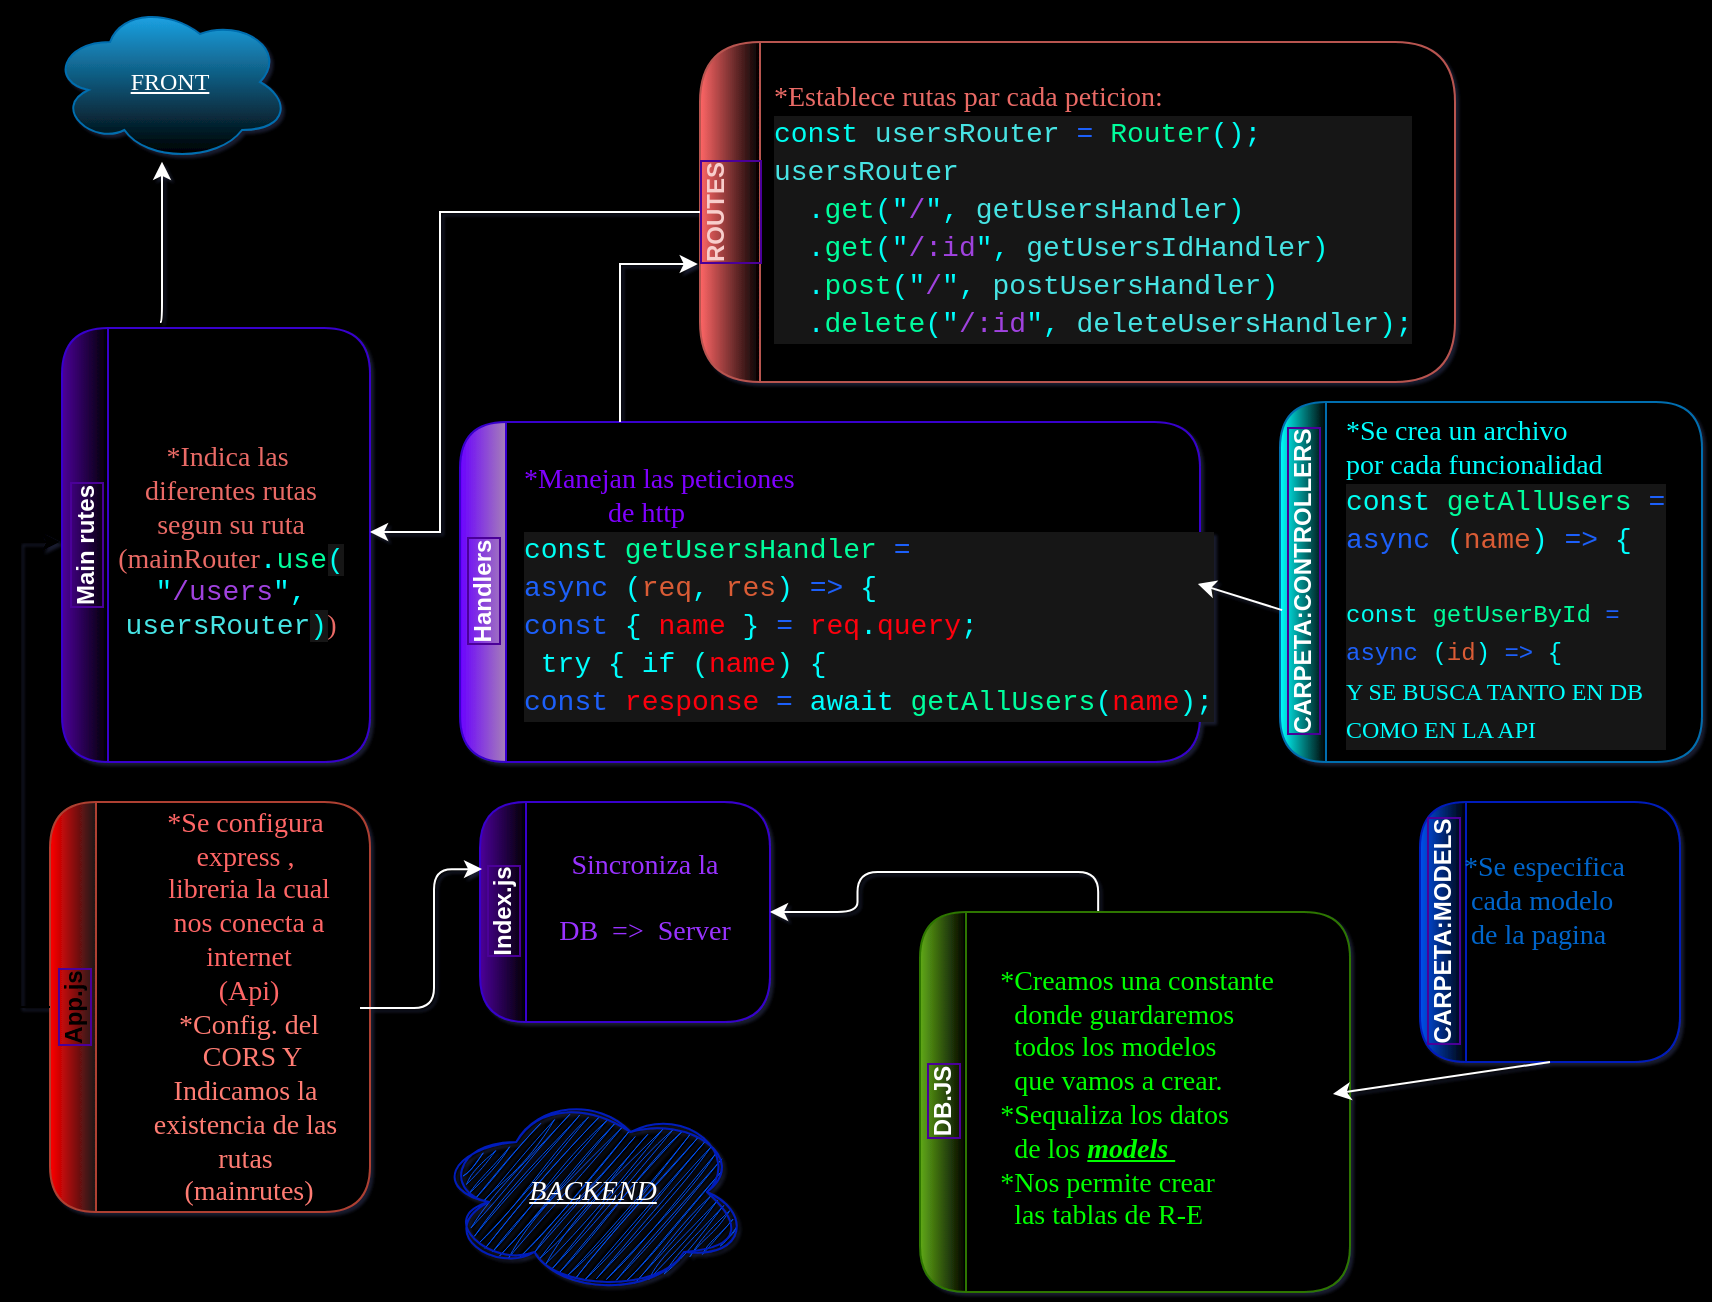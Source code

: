 <mxfile version="21.5.2" type="github">
  <diagram id="R2lEEEUBdFMjLlhIrx00" name="Page-1">
    <mxGraphModel dx="880" dy="490" grid="1" gridSize="10" guides="1" tooltips="1" connect="1" arrows="1" fold="1" page="1" pageScale="1" pageWidth="850" pageHeight="1100" background="#000000" math="0" shadow="1" extFonts="Permanent Marker^https://fonts.googleapis.com/css?family=Permanent+Marker">
      <root>
        <mxCell id="0" />
        <mxCell id="1" parent="0" />
        <mxCell id="7E1r3Ql1fIFvwaNYg_f9-37" value="Index.js" style="swimlane;horizontal=0;whiteSpace=wrap;html=1;labelBackgroundColor=none;labelBorderColor=#4C0099;fillColor=#4C0099;fontColor=#ffffff;strokeColor=#3700CC;gradientColor=#000000;gradientDirection=east;swimlaneFillColor=#000000;rounded=1;shadow=0;glass=0;swimlaneLine=1;arcSize=50;fontSize=12;" parent="1" vertex="1">
          <mxGeometry x="240" y="760" width="145" height="110" as="geometry">
            <mxRectangle x="270" y="230" width="40" height="80" as="alternateBounds" />
          </mxGeometry>
        </mxCell>
        <mxCell id="7E1r3Ql1fIFvwaNYg_f9-38" value="&lt;font color=&quot;#9933ff&quot; data-font-src=&quot;https://fonts.googleapis.com/css?family=Permanent+Marker&quot; face=&quot;Permanent Marker&quot; style=&quot;font-size: 14px;&quot;&gt;&lt;br style=&quot;font-size: 14px;&quot;&gt;Sincroniza la &lt;br style=&quot;font-size: 14px;&quot;&gt;&lt;br style=&quot;font-size: 14px;&quot;&gt;DB&amp;nbsp; =&amp;gt;&amp;nbsp; Server&lt;/font&gt;" style="text;html=1;align=center;verticalAlign=middle;resizable=0;points=[];autosize=1;strokeColor=none;fillColor=none;fontFamily=Comic Sans MS;fontSize=14;rounded=1;" parent="7E1r3Ql1fIFvwaNYg_f9-37" vertex="1">
          <mxGeometry x="22" width="120" height="80" as="geometry" />
        </mxCell>
        <mxCell id="7E1r3Ql1fIFvwaNYg_f9-42" value="" style="edgeStyle=orthogonalEdgeStyle;rounded=1;orthogonalLoop=1;jettySize=auto;html=1;entryX=1;entryY=0.5;entryDx=0;entryDy=0;exitX=0.403;exitY=0.006;exitDx=0;exitDy=0;exitPerimeter=0;strokeColor=#FFFFFF;" parent="1" source="7E1r3Ql1fIFvwaNYg_f9-59" target="7E1r3Ql1fIFvwaNYg_f9-37" edge="1">
          <mxGeometry relative="1" as="geometry">
            <mxPoint x="500" y="780" as="sourcePoint" />
            <mxPoint x="475" y="600" as="targetPoint" />
          </mxGeometry>
        </mxCell>
        <mxCell id="7E1r3Ql1fIFvwaNYg_f9-44" value="DB.JS&lt;br&gt;" style="swimlane;horizontal=0;whiteSpace=wrap;html=1;labelBackgroundColor=none;labelBorderColor=#4C0099;fillColor=#60a917;strokeColor=#2D7600;gradientDirection=east;swimlaneFillColor=#000000;rounded=1;fontColor=#ffffff;gradientColor=#000000;arcSize=50;" parent="1" vertex="1">
          <mxGeometry x="460" y="815" width="215" height="190" as="geometry" />
        </mxCell>
        <mxCell id="7E1r3Ql1fIFvwaNYg_f9-59" value="&lt;div style=&quot;text-align: left;&quot;&gt;&lt;font face=&quot;Permanent Marker&quot; color=&quot;#00ff00&quot;&gt;&lt;span style=&quot;font-size: 14px;&quot;&gt;&lt;br&gt;&lt;/span&gt;&lt;/font&gt;&lt;/div&gt;&lt;font color=&quot;#00ff00&quot; data-font-src=&quot;https://fonts.googleapis.com/css?family=Permanent+Marker&quot; face=&quot;Permanent Marker&quot; style=&quot;font-size: 14px;&quot;&gt;&lt;div style=&quot;text-align: left;&quot;&gt;&lt;span style=&quot;background-color: initial;&quot;&gt;*Creamos una constante&lt;/span&gt;&lt;/div&gt;&lt;div style=&quot;text-align: left;&quot;&gt;&lt;span style=&quot;background-color: initial;&quot;&gt;&amp;nbsp; donde guardaremos&amp;nbsp;&lt;/span&gt;&lt;/div&gt;&lt;div style=&quot;text-align: left;&quot;&gt;&lt;span style=&quot;background-color: initial;&quot;&gt;&amp;nbsp; todos los modelos&amp;nbsp;&lt;/span&gt;&lt;/div&gt;&lt;div style=&quot;text-align: left;&quot;&gt;&lt;span style=&quot;background-color: initial;&quot;&gt;&amp;nbsp; que vamos a crear.&lt;/span&gt;&lt;/div&gt;&lt;div style=&quot;text-align: left;&quot;&gt;&lt;span style=&quot;background-color: initial;&quot;&gt;*Sequaliza los datos&lt;/span&gt;&lt;/div&gt;&lt;div style=&quot;text-align: left;&quot;&gt;&lt;span style=&quot;background-color: initial;&quot;&gt;&amp;nbsp; de los&amp;nbsp;&lt;/span&gt;&lt;u style=&quot;background-color: initial;&quot;&gt;&lt;i&gt;&lt;b&gt;models&amp;nbsp;&lt;/b&gt;&lt;/i&gt;&lt;/u&gt;&lt;/div&gt;&lt;div style=&quot;text-align: left;&quot;&gt;*Nos permite crear&amp;nbsp;&lt;br style=&quot;color: rgb(255, 124, 115);&quot;&gt;&lt;span style=&quot;color: rgb(255, 124, 115);&quot;&gt;&amp;nbsp;&lt;/span&gt; las tablas de&amp;nbsp;R-E&lt;br&gt;&lt;/div&gt;&lt;/font&gt;" style="text;html=1;align=center;verticalAlign=middle;resizable=0;points=[];autosize=1;strokeColor=none;fillColor=none;rounded=1;shadow=1;" parent="7E1r3Ql1fIFvwaNYg_f9-44" vertex="1">
          <mxGeometry x="12.5" width="190" height="170" as="geometry" />
        </mxCell>
        <mxCell id="7E1r3Ql1fIFvwaNYg_f9-46" value="App.js&lt;br&gt;" style="swimlane;horizontal=0;whiteSpace=wrap;html=1;labelBackgroundColor=none;labelBorderColor=#4C0099;fillColor=#FF0000;strokeColor=#ae4132;gradientDirection=east;swimlaneFillColor=#000000;rounded=1;arcSize=50;gradientColor=#1A1A1A;fontSize=12;" parent="1" vertex="1">
          <mxGeometry x="25" y="760" width="160" height="205" as="geometry" />
        </mxCell>
        <mxCell id="7E1r3Ql1fIFvwaNYg_f9-47" value="&lt;font style=&quot;font-size: 14px;&quot;&gt;*Se configura&amp;nbsp;&lt;br style=&quot;font-size: 14px;&quot;&gt;express ,&amp;nbsp;&lt;br style=&quot;font-size: 14px;&quot;&gt;libreria la cual&lt;br style=&quot;font-size: 14px;&quot;&gt;nos conecta a&lt;br style=&quot;font-size: 14px;&quot;&gt;internet&lt;br style=&quot;font-size: 14px;&quot;&gt;(Api)&lt;br&gt;&lt;span style=&quot;color: rgb(255, 124, 115); text-align: left;&quot;&gt;*Config. del&lt;/span&gt;&lt;br style=&quot;border-color: var(--border-color); color: rgb(255, 124, 115); text-align: left;&quot;&gt;&lt;span style=&quot;color: rgb(255, 124, 115); text-align: left;&quot;&gt;&amp;nbsp;CORS Y&lt;/span&gt;&lt;br style=&quot;border-color: var(--border-color); color: rgb(255, 124, 115); text-align: left;&quot;&gt;&lt;span style=&quot;color: rgb(255, 124, 115); text-align: left;&quot;&gt;Indicamos la&amp;nbsp;&lt;/span&gt;&lt;br style=&quot;border-color: var(--border-color); color: rgb(255, 124, 115); text-align: left;&quot;&gt;&lt;span style=&quot;color: rgb(255, 124, 115); text-align: left;&quot;&gt;existencia de las&amp;nbsp;&lt;/span&gt;&lt;br style=&quot;border-color: var(--border-color); color: rgb(255, 124, 115); text-align: left;&quot;&gt;&lt;span style=&quot;color: rgb(255, 124, 115); text-align: left;&quot;&gt;rutas&amp;nbsp;&lt;/span&gt;&lt;br style=&quot;border-color: var(--border-color); color: rgb(255, 124, 115); text-align: left;&quot;&gt;&lt;span style=&quot;color: rgb(255, 124, 115); text-align: left;&quot;&gt;(mainrutes)&lt;/span&gt;&lt;span style=&quot;font-size: 14px;&quot;&gt;&lt;br style=&quot;font-size: 14px;&quot;&gt;&lt;/span&gt;&lt;/font&gt;" style="text;html=1;align=center;verticalAlign=middle;resizable=0;points=[];autosize=1;strokeColor=none;fillColor=none;fontSize=14;fontFamily=Permanent Marker;fontSource=https%3A%2F%2Ffonts.googleapis.com%2Fcss%3Ffamily%3DPermanent%2BMarker;fontColor=#FF6666;rounded=1;" parent="7E1r3Ql1fIFvwaNYg_f9-46" vertex="1">
          <mxGeometry x="29" y="-7.5" width="140" height="220" as="geometry" />
        </mxCell>
        <mxCell id="7E1r3Ql1fIFvwaNYg_f9-48" value="CARPETA:CONTROLLERS&lt;br&gt;" style="swimlane;horizontal=0;whiteSpace=wrap;html=1;labelBackgroundColor=none;labelBorderColor=#4C0099;fillColor=#00FFFF;fontColor=#ffffff;strokeColor=#006EAF;gradientDirection=east;swimlaneFillColor=#000000;gradientColor=#000000;rounded=1;arcSize=50;" parent="1" vertex="1">
          <mxGeometry x="640" y="560" width="211" height="180" as="geometry" />
        </mxCell>
        <mxCell id="7E1r3Ql1fIFvwaNYg_f9-49" value="*Se crea&amp;nbsp;un archivo&lt;br style=&quot;font-size: 14px;&quot;&gt;por cada&amp;nbsp;funcionalidad&lt;br&gt;&lt;div style=&quot;color: rgb(0, 255, 242); background-color: rgb(24, 24, 24); font-family: Consolas, &amp;quot;Courier New&amp;quot;, monospace; line-height: 19px;&quot;&gt;const &lt;span style=&quot;color: #00ff9d;&quot;&gt;getAllUsers&lt;/span&gt; &lt;span style=&quot;color: #1d60fa;&quot;&gt;=&lt;/span&gt;&lt;/div&gt;&lt;div style=&quot;color: rgb(0, 255, 242); background-color: rgb(24, 24, 24); font-family: Consolas, &amp;quot;Courier New&amp;quot;, monospace; line-height: 19px;&quot;&gt; &lt;span style=&quot;color: #1d60fa;&quot;&gt;async&lt;/span&gt; &lt;span style=&quot;color: #00ffff;&quot;&gt;(&lt;/span&gt;&lt;span style=&quot;color: #da5c36;&quot;&gt;name&lt;/span&gt;&lt;span style=&quot;color: #00ffff;&quot;&gt;)&lt;/span&gt; &lt;span style=&quot;color: #1d60fa;&quot;&gt;=&amp;gt;&lt;/span&gt; &lt;span style=&quot;color: #00ffff;&quot;&gt;{&lt;/span&gt;&lt;/div&gt;&lt;div style=&quot;color: rgb(0, 255, 242); background-color: rgb(24, 24, 24); font-family: Consolas, &amp;quot;Courier New&amp;quot;, monospace; line-height: 19px;&quot;&gt;&lt;span style=&quot;color: #00ffff;&quot;&gt;&lt;br&gt;&lt;/span&gt;&lt;/div&gt;&lt;div style=&quot;background-color: rgb(24, 24, 24); line-height: 19px; font-size: 12px;&quot;&gt;&lt;div style=&quot;font-family: Consolas, &amp;quot;Courier New&amp;quot;, monospace; color: rgb(0, 255, 242); line-height: 19px;&quot;&gt;const &lt;span style=&quot;color: #00ff9d;&quot;&gt;getUserById&lt;/span&gt; &lt;span style=&quot;color: #1d60fa;&quot;&gt;=&lt;/span&gt;&lt;/div&gt;&lt;div style=&quot;font-family: Consolas, &amp;quot;Courier New&amp;quot;, monospace; color: rgb(0, 255, 242); line-height: 19px;&quot;&gt; &lt;span style=&quot;color: #1d60fa;&quot;&gt;async&lt;/span&gt; &lt;span style=&quot;color: #00ffff;&quot;&gt;(&lt;/span&gt;&lt;span style=&quot;color: #da5c36;&quot;&gt;id&lt;/span&gt;&lt;span style=&quot;color: #00ffff;&quot;&gt;)&lt;/span&gt; &lt;span style=&quot;color: #1d60fa;&quot;&gt;=&amp;gt;&lt;/span&gt; &lt;span style=&quot;color: #00ffff;&quot;&gt;{&lt;/span&gt;&lt;/div&gt;&lt;div style=&quot;line-height: 19px;&quot;&gt;&lt;font style=&quot;font-size: 12px;&quot; face=&quot;Comic Sans MS&quot;&gt;Y SE BUSCA TANTO EN DB&lt;/font&gt;&lt;/div&gt;&lt;div style=&quot;line-height: 19px;&quot;&gt;&lt;font style=&quot;font-size: 12px;&quot; face=&quot;Comic Sans MS&quot;&gt;COMO EN LA API&lt;/font&gt;&lt;/div&gt;&lt;/div&gt;" style="text;html=1;align=left;verticalAlign=middle;resizable=0;points=[];autosize=1;strokeColor=none;fillColor=none;fontSize=14;fontFamily=Permanent Marker;fontSource=https%3A%2F%2Ffonts.googleapis.com%2Fcss%3Ffamily%3DPermanent%2BMarker;fontColor=#00FFFF;rounded=1;" parent="7E1r3Ql1fIFvwaNYg_f9-48" vertex="1">
          <mxGeometry x="31" width="180" height="180" as="geometry" />
        </mxCell>
        <mxCell id="7E1r3Ql1fIFvwaNYg_f9-50" value="CARPETA:MODELS" style="swimlane;horizontal=0;whiteSpace=wrap;html=1;labelBackgroundColor=none;labelBorderColor=#4C0099;fillColor=#0050ef;fontColor=#ffffff;strokeColor=#001DBC;gradientDirection=east;swimlaneFillColor=#000000;gradientColor=#000000;rounded=1;arcSize=50;glass=0;shadow=0;swimlaneLine=1;" parent="1" vertex="1">
          <mxGeometry x="710" y="760" width="130" height="130" as="geometry" />
        </mxCell>
        <mxCell id="7E1r3Ql1fIFvwaNYg_f9-51" value="&lt;font color=&quot;#0066cc&quot; data-font-src=&quot;https://fonts.googleapis.com/css?family=Permanent+Marker&quot; face=&quot;Permanent Marker&quot; style=&quot;font-size: 14px;&quot;&gt;*Se especifica &lt;br&gt;&amp;nbsp;cada&amp;nbsp;modelo&lt;br&gt;&amp;nbsp;de la pagina&lt;br&gt;&lt;/font&gt;" style="text;html=1;align=left;verticalAlign=middle;resizable=0;points=[];autosize=1;strokeColor=none;fillColor=none;rounded=1;arcSize=50;" parent="7E1r3Ql1fIFvwaNYg_f9-50" vertex="1">
          <mxGeometry x="20" y="15" width="120" height="70" as="geometry" />
        </mxCell>
        <mxCell id="7E1r3Ql1fIFvwaNYg_f9-52" value="&lt;font color=&quot;#f8cecc&quot;&gt;ROUTES&lt;br&gt;&lt;br&gt;&lt;/font&gt;" style="swimlane;horizontal=0;whiteSpace=wrap;html=1;labelBackgroundColor=none;labelBorderColor=#4C0099;fillColor=#000000;strokeColor=#b85450;gradientColor=#FF6666;gradientDirection=west;swimlaneFillColor=#000000;rounded=1;arcSize=50;direction=east;startSize=30;" parent="1" vertex="1">
          <mxGeometry x="350" y="380" width="377.5" height="170" as="geometry" />
        </mxCell>
        <mxCell id="CXBVKrK56kcIWuFglzII-13" value="*Establece rutas&amp;nbsp;par cada peticion:&lt;br&gt;&lt;div style=&quot;color: rgb(0, 255, 242); background-color: rgb(24, 24, 24); font-family: Consolas, &amp;quot;Courier New&amp;quot;, monospace; line-height: 19px;&quot;&gt;&lt;div&gt;const &lt;span style=&quot;color: #47e4e4;&quot;&gt;usersRouter&lt;/span&gt; &lt;span style=&quot;color: #1d60fa;&quot;&gt;=&lt;/span&gt; &lt;span style=&quot;color: #00ff9d;&quot;&gt;Router&lt;/span&gt;()&lt;span style=&quot;color: #00ffff;&quot;&gt;;&lt;/span&gt;&lt;/div&gt;&lt;div style=&quot;&quot;&gt;&lt;span style=&quot;color: #47e4e4;&quot;&gt;usersRouter&lt;/span&gt;&lt;/div&gt;&lt;div&gt;&amp;nbsp; &lt;span style=&quot;color: #00ffff;&quot;&gt;.&lt;/span&gt;&lt;span style=&quot;color: #00ff9d;&quot;&gt;get&lt;/span&gt;(&lt;span style=&quot;color: #00ffff;&quot;&gt;&quot;&lt;/span&gt;&lt;span style=&quot;color: #a042df;&quot;&gt;/&lt;/span&gt;&lt;span style=&quot;color: #00ffff;&quot;&gt;&quot;&lt;/span&gt;&lt;span style=&quot;color: #00ffff;&quot;&gt;,&lt;/span&gt; &lt;span style=&quot;color: #47e4e4;&quot;&gt;getUsersHandler&lt;/span&gt;)&lt;/div&gt;&lt;div&gt;&amp;nbsp; &lt;span style=&quot;color: #00ffff;&quot;&gt;.&lt;/span&gt;&lt;span style=&quot;color: #00ff9d;&quot;&gt;get&lt;/span&gt;(&lt;span style=&quot;color: #00ffff;&quot;&gt;&quot;&lt;/span&gt;&lt;span style=&quot;color: #a042df;&quot;&gt;/:id&lt;/span&gt;&lt;span style=&quot;color: #00ffff;&quot;&gt;&quot;&lt;/span&gt;&lt;span style=&quot;color: #00ffff;&quot;&gt;,&lt;/span&gt; &lt;span style=&quot;color: #47e4e4;&quot;&gt;getUsersIdHandler&lt;/span&gt;)&lt;/div&gt;&lt;div&gt;&amp;nbsp; &lt;span style=&quot;color: #00ffff;&quot;&gt;.&lt;/span&gt;&lt;span style=&quot;color: #00ff9d;&quot;&gt;post&lt;/span&gt;(&lt;span style=&quot;color: #00ffff;&quot;&gt;&quot;&lt;/span&gt;&lt;span style=&quot;color: #a042df;&quot;&gt;/&lt;/span&gt;&lt;span style=&quot;color: #00ffff;&quot;&gt;&quot;&lt;/span&gt;&lt;span style=&quot;color: #00ffff;&quot;&gt;,&lt;/span&gt; &lt;span style=&quot;color: #47e4e4;&quot;&gt;postUsersHandler&lt;/span&gt;)&lt;/div&gt;&lt;div&gt;&amp;nbsp; &lt;span style=&quot;color: #00ffff;&quot;&gt;.&lt;/span&gt;&lt;span style=&quot;color: #00ff9d;&quot;&gt;delete&lt;/span&gt;(&lt;span style=&quot;color: #00ffff;&quot;&gt;&quot;&lt;/span&gt;&lt;span style=&quot;color: #a042df;&quot;&gt;/:id&lt;/span&gt;&lt;span style=&quot;color: #00ffff;&quot;&gt;&quot;&lt;/span&gt;&lt;span style=&quot;color: #00ffff;&quot;&gt;,&lt;/span&gt; &lt;span style=&quot;color: #47e4e4;&quot;&gt;deleteUsersHandler&lt;/span&gt;)&lt;span style=&quot;color: #00ffff;&quot;&gt;;&lt;/span&gt;&lt;/div&gt;&lt;/div&gt;" style="text;html=1;align=left;verticalAlign=middle;resizable=0;points=[];autosize=1;strokeColor=none;fillColor=none;fontFamily=Comic Sans MS;fontSize=14;rounded=1;fontColor=#EA6B66;" parent="7E1r3Ql1fIFvwaNYg_f9-52" vertex="1">
          <mxGeometry x="35" y="15" width="320" height="140" as="geometry" />
        </mxCell>
        <mxCell id="7E1r3Ql1fIFvwaNYg_f9-67" value="" style="edgeStyle=orthogonalEdgeStyle;rounded=1;orthogonalLoop=1;jettySize=auto;html=1;strokeColor=#FFFFFF;" parent="1" target="7E1r3Ql1fIFvwaNYg_f9-71" edge="1">
          <mxGeometry relative="1" as="geometry">
            <mxPoint x="80" y="520" as="sourcePoint" />
            <mxPoint x="50" y="630" as="targetPoint" />
            <Array as="points">
              <mxPoint x="81" y="520" />
            </Array>
          </mxGeometry>
        </mxCell>
        <mxCell id="7E1r3Ql1fIFvwaNYg_f9-71" value="FRONT&lt;br&gt;" style="ellipse;shape=cloud;whiteSpace=wrap;html=1;rounded=1;fillColor=#1ba1e2;strokeColor=#006EAF;fontColor=#ffffff;fontFamily=Comic Sans MS;fontStyle=4;align=center;verticalAlign=middle;horizontal=1;gradientColor=default;" parent="1" vertex="1">
          <mxGeometry x="25" y="360" width="120" height="80" as="geometry" />
        </mxCell>
        <mxCell id="7E1r3Ql1fIFvwaNYg_f9-78" value="" style="edgeStyle=orthogonalEdgeStyle;rounded=1;orthogonalLoop=1;jettySize=auto;html=1;entryX=0.007;entryY=0.305;entryDx=0;entryDy=0;entryPerimeter=0;strokeColor=#FFFFFF;" parent="1" target="7E1r3Ql1fIFvwaNYg_f9-37" edge="1">
          <mxGeometry relative="1" as="geometry">
            <mxPoint x="180" y="863" as="sourcePoint" />
            <mxPoint x="330" y="720" as="targetPoint" />
            <Array as="points">
              <mxPoint x="217" y="863" />
              <mxPoint x="217" y="794" />
            </Array>
          </mxGeometry>
        </mxCell>
        <mxCell id="7E1r3Ql1fIFvwaNYg_f9-82" value="BACKEND" style="ellipse;shape=cloud;fillColor=#0050ef;labelBorderColor=none;shadow=0;whiteSpace=wrap;rounded=1;sketch=1;curveFitting=1;jiggle=2;strokeColor=#001DBC;labelBackgroundColor=none;html=1;fontStyle=6;fontFamily=Comic Sans MS;spacing=2;fontSize=14;fontColor=#ffffff;" parent="1" vertex="1">
          <mxGeometry x="220" y="905" width="152.5" height="100" as="geometry" />
        </mxCell>
        <mxCell id="CXBVKrK56kcIWuFglzII-6" value="Handlers" style="swimlane;horizontal=0;whiteSpace=wrap;html=1;labelBackgroundColor=none;labelBorderColor=#4C0099;fillColor=#6a00ff;fontColor=#ffffff;strokeColor=#3700CC;gradientDirection=east;swimlaneFillColor=#000000;rounded=1;arcSize=50;gradientColor=#A680B8;" parent="1" vertex="1">
          <mxGeometry x="230" y="570" width="370" height="170" as="geometry" />
        </mxCell>
        <mxCell id="CXBVKrK56kcIWuFglzII-7" value="*Manejan&amp;nbsp;las peticiones&lt;br&gt;&amp;nbsp; &amp;nbsp; &amp;nbsp; &amp;nbsp; &amp;nbsp; &amp;nbsp; de http&lt;br&gt;&lt;div style=&quot;color: rgb(0, 255, 242); background-color: rgb(24, 24, 24); font-family: Consolas, &amp;quot;Courier New&amp;quot;, monospace; line-height: 19px;&quot;&gt;&lt;div style=&quot;line-height: 19px;&quot;&gt;&lt;div&gt;const &lt;span style=&quot;color: #00ff9d;&quot;&gt;getUsersHandler&lt;/span&gt; &lt;span style=&quot;color: #1d60fa;&quot;&gt;=&lt;/span&gt;&amp;nbsp;&lt;/div&gt;&lt;div&gt;&lt;span style=&quot;color: #1d60fa;&quot;&gt;async&lt;/span&gt; &lt;span style=&quot;color: #00ffff;&quot;&gt;(&lt;/span&gt;&lt;span style=&quot;color: #da5c36;&quot;&gt;req&lt;/span&gt;&lt;span style=&quot;color: #00ffff;&quot;&gt;,&lt;/span&gt; &lt;span style=&quot;color: #da5c36;&quot;&gt;res&lt;/span&gt;&lt;span style=&quot;color: #00ffff;&quot;&gt;)&lt;/span&gt; &lt;span style=&quot;color: #1d60fa;&quot;&gt;=&amp;gt;&lt;/span&gt; &lt;span style=&quot;color: #00ffff;&quot;&gt;{&lt;/span&gt;&lt;/div&gt;&lt;div&gt;&lt;span style=&quot;color: #1d60fa;&quot;&gt;const&lt;/span&gt; &lt;span style=&quot;color: #00ffff;&quot;&gt;{&lt;/span&gt; &lt;span style=&quot;color: #ff000d;&quot;&gt;name&lt;/span&gt; &lt;span style=&quot;color: #00ffff;&quot;&gt;}&lt;/span&gt; &lt;span style=&quot;color: #1d60fa;&quot;&gt;=&lt;/span&gt; &lt;span style=&quot;color: #ff000d;&quot;&gt;req&lt;/span&gt;&lt;span style=&quot;color: #00ffff;&quot;&gt;.&lt;/span&gt;&lt;span style=&quot;color: #ff000d;&quot;&gt;query&lt;/span&gt;&lt;span style=&quot;color: #00ffff;&quot;&gt;;&lt;/span&gt;&lt;/div&gt;&lt;div&gt;&amp;nbsp;&lt;span style=&quot;color: #00ffff;&quot;&gt;try&lt;/span&gt; &lt;span style=&quot;color: #00ffff;&quot;&gt;{&lt;/span&gt;&amp;nbsp;&lt;span style=&quot;color: rgb(0, 255, 255);&quot;&gt;if&lt;/span&gt; (&lt;span style=&quot;color: rgb(255, 0, 13);&quot;&gt;name&lt;/span&gt;) &lt;span style=&quot;color: rgb(0, 255, 255);&quot;&gt;{&lt;/span&gt;&lt;/div&gt;&lt;div&gt;&lt;span style=&quot;color: #1d60fa;&quot;&gt;const&lt;/span&gt; &lt;span style=&quot;color: #ff000d;&quot;&gt;response&lt;/span&gt; &lt;span style=&quot;color: #1d60fa;&quot;&gt;=&lt;/span&gt; &lt;span style=&quot;color: #00ffff;&quot;&gt;await&lt;/span&gt; &lt;span style=&quot;color: #00ff9d;&quot;&gt;getAllUsers&lt;/span&gt;(&lt;span style=&quot;color: #ff000d;&quot;&gt;name&lt;/span&gt;)&lt;span style=&quot;color: #00ffff;&quot;&gt;;&lt;/span&gt;&lt;/div&gt;&lt;/div&gt;&lt;/div&gt;" style="text;align=left;verticalAlign=middle;resizable=0;points=[];autosize=1;strokeColor=none;fillColor=none;fontSize=14;fontFamily=Permanent Marker;fontSource=https%3A%2F%2Ffonts.googleapis.com%2Fcss%3Ffamily%3DPermanent%2BMarker;fontColor=#7F00FF;rounded=1;html=1;" parent="CXBVKrK56kcIWuFglzII-6" vertex="1">
          <mxGeometry x="30" y="15" width="340" height="140" as="geometry" />
        </mxCell>
        <mxCell id="CXBVKrK56kcIWuFglzII-21" style="edgeStyle=orthogonalEdgeStyle;rounded=0;orthogonalLoop=1;jettySize=auto;html=1;exitX=0;exitY=0.25;exitDx=0;exitDy=0;" parent="1" edge="1">
          <mxGeometry relative="1" as="geometry">
            <mxPoint x="170" y="578" as="targetPoint" />
            <mxPoint x="140" y="587.5" as="sourcePoint" />
          </mxGeometry>
        </mxCell>
        <mxCell id="CXBVKrK56kcIWuFglzII-16" value="&lt;font color=&quot;#ff7c73&quot; data-font-src=&quot;https://fonts.googleapis.com/css?family=Permanent+Marker&quot; face=&quot;Permanent Marker&quot; style=&quot;font-size: 14px;&quot;&gt;&lt;br&gt;&lt;/font&gt;" style="text;html=1;align=left;verticalAlign=middle;resizable=0;points=[];autosize=1;strokeColor=none;fillColor=none;rounded=1;" parent="1" vertex="1">
          <mxGeometry y="760" width="20" height="30" as="geometry" />
        </mxCell>
        <mxCell id="CXBVKrK56kcIWuFglzII-22" value="" style="edgeStyle=orthogonalEdgeStyle;rounded=0;orthogonalLoop=1;jettySize=auto;html=1;exitX=0;exitY=0.5;exitDx=0;exitDy=0;" parent="1" source="7E1r3Ql1fIFvwaNYg_f9-46" edge="1">
          <mxGeometry relative="1" as="geometry">
            <mxPoint x="30" y="630" as="targetPoint" />
            <Array as="points">
              <mxPoint x="10" y="863" />
              <mxPoint x="10" y="630" />
            </Array>
          </mxGeometry>
        </mxCell>
        <mxCell id="CXBVKrK56kcIWuFglzII-10" value="Main rutes&lt;br&gt;" style="swimlane;horizontal=0;whiteSpace=wrap;html=1;labelBackgroundColor=none;labelBorderColor=#4C0099;fillColor=#4C0099;fontColor=#ffffff;strokeColor=#3700CC;gradientColor=#000000;gradientDirection=east;swimlaneFillColor=#000000;rounded=1;shadow=0;glass=0;swimlaneLine=1;arcSize=50;fontSize=12;startSize=23;direction=east;" parent="1" vertex="1">
          <mxGeometry x="31" y="523" width="154" height="217" as="geometry">
            <mxRectangle x="270" y="230" width="40" height="80" as="alternateBounds" />
          </mxGeometry>
        </mxCell>
        <mxCell id="CXBVKrK56kcIWuFglzII-18" value="*Indica las&amp;nbsp;&lt;br&gt;diferentes rutas&lt;br&gt;segun su ruta &lt;br&gt;(mainRouter&lt;span style=&quot;font-family: Consolas, &amp;quot;Courier New&amp;quot;, monospace; color: rgb(0, 255, 255);&quot;&gt;.&lt;/span&gt;&lt;span style=&quot;font-family: Consolas, &amp;quot;Courier New&amp;quot;, monospace; color: rgb(0, 255, 157);&quot;&gt;use&lt;/span&gt;&lt;span style=&quot;background-color: rgb(24, 24, 24); color: rgb(0, 255, 242); font-family: Consolas, &amp;quot;Courier New&amp;quot;, monospace;&quot;&gt;(&lt;br&gt;&lt;/span&gt;&lt;span style=&quot;font-family: Consolas, &amp;quot;Courier New&amp;quot;, monospace; color: rgb(0, 255, 255);&quot;&gt;&quot;&lt;/span&gt;&lt;span style=&quot;font-family: Consolas, &amp;quot;Courier New&amp;quot;, monospace; color: rgb(160, 66, 223);&quot;&gt;/users&lt;/span&gt;&lt;span style=&quot;font-family: Consolas, &amp;quot;Courier New&amp;quot;, monospace; color: rgb(0, 255, 255);&quot;&gt;&quot;&lt;/span&gt;&lt;span style=&quot;font-family: Consolas, &amp;quot;Courier New&amp;quot;, monospace; color: rgb(0, 255, 255);&quot;&gt;,&lt;br&gt;&lt;/span&gt;&lt;span style=&quot;background-color: rgb(24, 24, 24); color: rgb(0, 255, 242); font-family: Consolas, &amp;quot;Courier New&amp;quot;, monospace;&quot;&gt; &lt;/span&gt;&lt;span style=&quot;font-family: Consolas, &amp;quot;Courier New&amp;quot;, monospace; color: rgb(71, 228, 228);&quot;&gt;usersRouter&lt;/span&gt;&lt;span style=&quot;background-color: rgb(24, 24, 24); color: rgb(0, 255, 242); font-family: Consolas, &amp;quot;Courier New&amp;quot;, monospace;&quot;&gt;)&lt;/span&gt;&lt;span style=&quot;background-color: initial;&quot;&gt;)&lt;/span&gt;" style="text;html=1;align=center;verticalAlign=middle;resizable=0;points=[];autosize=1;strokeColor=none;fillColor=none;fontFamily=Comic Sans MS;fontSize=14;rounded=1;fontColor=#EA6B66;rotation=0;" parent="CXBVKrK56kcIWuFglzII-10" vertex="1">
          <mxGeometry x="14" y="47" width="140" height="120" as="geometry" />
        </mxCell>
        <mxCell id="CXBVKrK56kcIWuFglzII-24" value="" style="endArrow=classic;html=1;rounded=0;exitX=0.5;exitY=1;exitDx=0;exitDy=0;fontColor=#FFFFFF;strokeColor=#FFFFFF;entryX=1.021;entryY=0.535;entryDx=0;entryDy=0;entryPerimeter=0;" parent="1" source="7E1r3Ql1fIFvwaNYg_f9-50" target="7E1r3Ql1fIFvwaNYg_f9-59" edge="1">
          <mxGeometry width="50" height="50" relative="1" as="geometry">
            <mxPoint x="430" y="800" as="sourcePoint" />
            <mxPoint x="780" y="810" as="targetPoint" />
          </mxGeometry>
        </mxCell>
        <mxCell id="CXBVKrK56kcIWuFglzII-27" value="" style="endArrow=classic;html=1;rounded=0;entryX=0.997;entryY=0.471;entryDx=0;entryDy=0;entryPerimeter=0;exitX=0.005;exitY=0.578;exitDx=0;exitDy=0;strokeColor=#FFFFFF;exitPerimeter=0;" parent="1" source="7E1r3Ql1fIFvwaNYg_f9-48" target="CXBVKrK56kcIWuFglzII-7" edge="1">
          <mxGeometry width="50" height="50" relative="1" as="geometry">
            <mxPoint x="400" y="620" as="sourcePoint" />
            <mxPoint x="450" y="570" as="targetPoint" />
          </mxGeometry>
        </mxCell>
        <mxCell id="CXBVKrK56kcIWuFglzII-19" value="" style="edgeStyle=orthogonalEdgeStyle;rounded=0;orthogonalLoop=1;jettySize=auto;html=1;entryX=1;entryY=0.458;entryDx=0;entryDy=0;strokeColor=#FFFFFF;entryPerimeter=0;exitX=0;exitY=0.5;exitDx=0;exitDy=0;" parent="1" source="7E1r3Ql1fIFvwaNYg_f9-52" target="CXBVKrK56kcIWuFglzII-18" edge="1">
          <mxGeometry relative="1" as="geometry">
            <Array as="points">
              <mxPoint x="220" y="465" />
              <mxPoint x="220" y="625" />
            </Array>
          </mxGeometry>
        </mxCell>
        <mxCell id="CXBVKrK56kcIWuFglzII-29" value="" style="endArrow=classic;html=1;rounded=0;entryX=-0.003;entryY=0.653;entryDx=0;entryDy=0;entryPerimeter=0;strokeColor=#FFFFFF;" parent="1" target="7E1r3Ql1fIFvwaNYg_f9-52" edge="1">
          <mxGeometry width="50" height="50" relative="1" as="geometry">
            <mxPoint x="310" y="570" as="sourcePoint" />
            <mxPoint x="450" y="560" as="targetPoint" />
            <Array as="points">
              <mxPoint x="310" y="491" />
            </Array>
          </mxGeometry>
        </mxCell>
      </root>
    </mxGraphModel>
  </diagram>
</mxfile>
